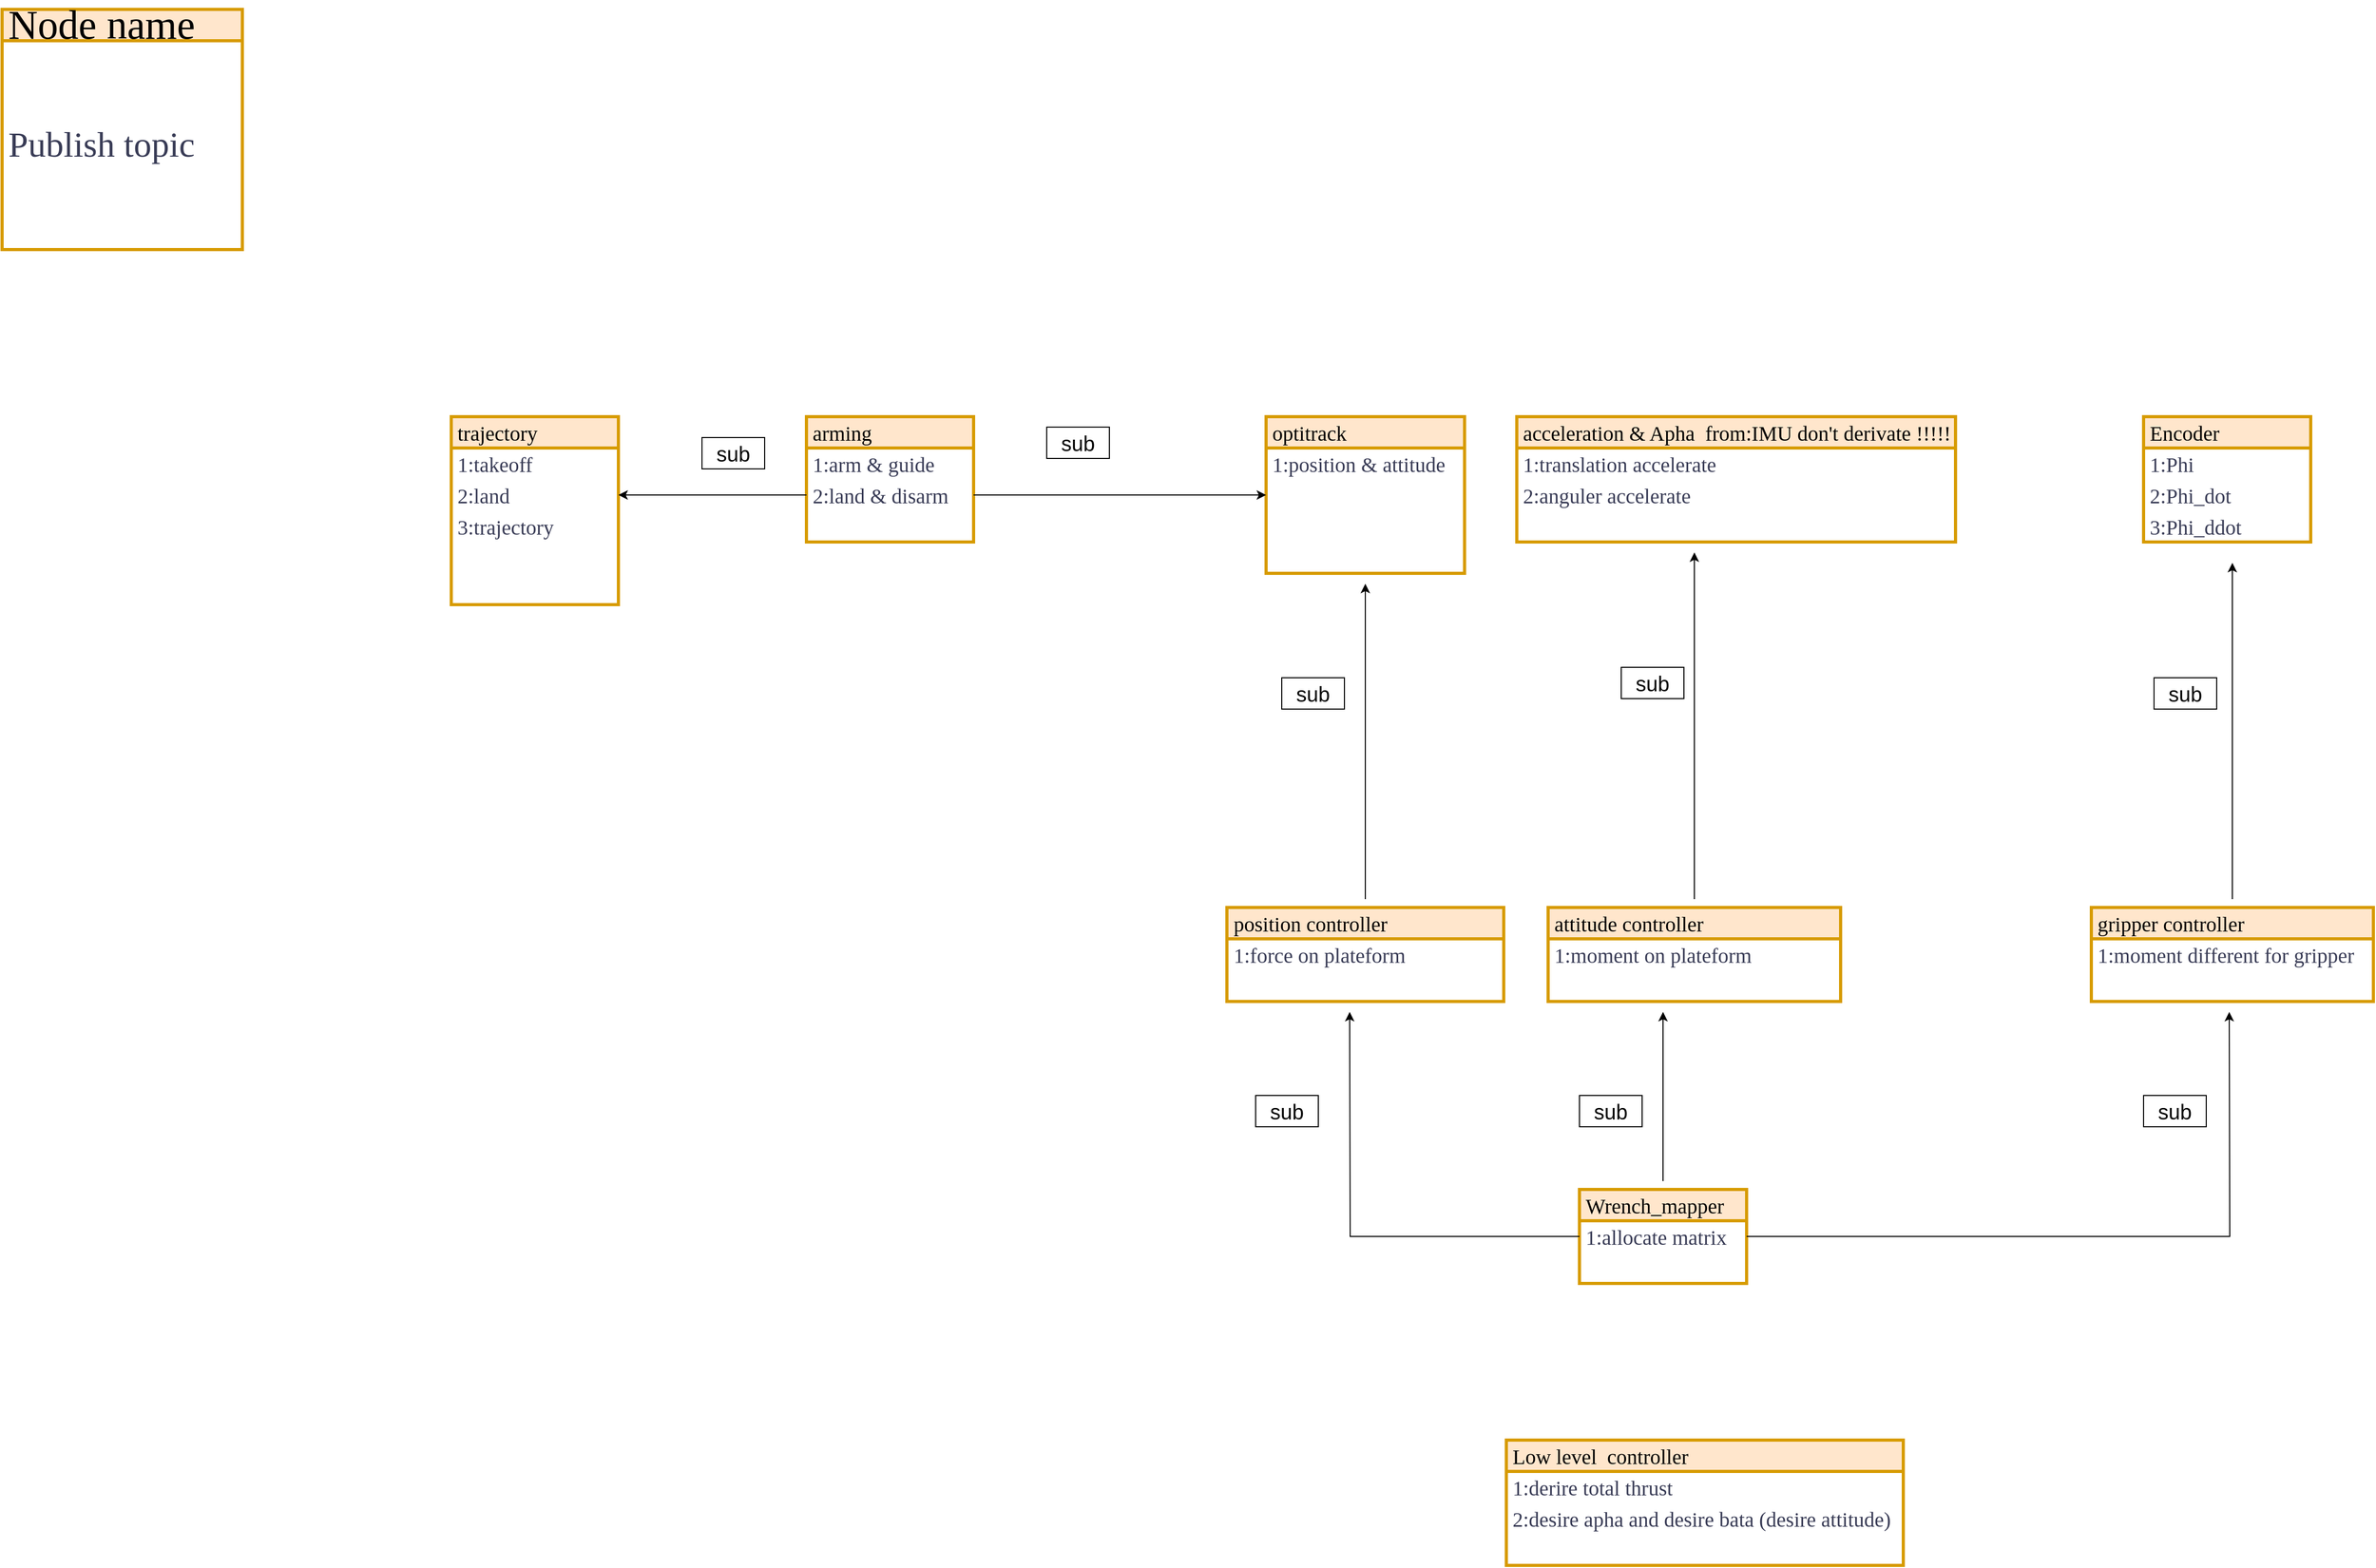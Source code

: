 <mxfile version="23.1.1" type="github">
  <diagram name="第 1 页" id="OqDtIJGSf-YPzuiZSjEt">
    <mxGraphModel dx="5834" dy="4049" grid="1" gridSize="10" guides="1" tooltips="1" connect="1" arrows="1" fold="1" page="1" pageScale="1" pageWidth="4681" pageHeight="3300" math="0" shadow="0">
      <root>
        <mxCell id="0" />
        <mxCell id="1" parent="0" />
        <mxCell id="TXCej7L_n-7z-eu7B_dZ-6" value="trajectory" style="swimlane;fontStyle=0;childLayout=stackLayout;horizontal=1;startSize=30;horizontalStack=0;resizeParent=1;resizeParentMax=0;resizeLast=0;collapsible=1;marginBottom=0;whiteSpace=wrap;html=1;labelBackgroundColor=none;strokeWidth=3;align=left;verticalAlign=middle;spacingLeft=4;spacingRight=4;fontFamily=Times New Roman;fontSize=20;fillColor=#ffe6cc;strokeColor=#d79b00;perimeterSpacing=8;swimlaneLine=1;rounded=0;glass=0;shadow=0;" parent="1" vertex="1">
          <mxGeometry x="430" y="220" width="160" height="180" as="geometry" />
        </mxCell>
        <mxCell id="TXCej7L_n-7z-eu7B_dZ-7" value="1:takeoff" style="text;strokeColor=none;fillColor=none;align=left;verticalAlign=middle;spacingLeft=4;spacingRight=4;overflow=hidden;points=[[0,0.5],[1,0.5]];portConstraint=eastwest;rotatable=0;whiteSpace=wrap;html=1;fontSize=20;fontFamily=Times New Roman;fontColor=#393C56;" parent="TXCej7L_n-7z-eu7B_dZ-6" vertex="1">
          <mxGeometry y="30" width="160" height="30" as="geometry" />
        </mxCell>
        <mxCell id="TXCej7L_n-7z-eu7B_dZ-8" value="2:land" style="text;strokeColor=none;fillColor=none;align=left;verticalAlign=middle;spacingLeft=4;spacingRight=4;overflow=hidden;points=[[0,0.5],[1,0.5]];portConstraint=eastwest;rotatable=0;whiteSpace=wrap;html=1;fontSize=20;fontFamily=Times New Roman;fontColor=#393C56;" parent="TXCej7L_n-7z-eu7B_dZ-6" vertex="1">
          <mxGeometry y="60" width="160" height="30" as="geometry" />
        </mxCell>
        <mxCell id="TXCej7L_n-7z-eu7B_dZ-9" value="3:trajectory" style="text;strokeColor=none;fillColor=none;align=left;verticalAlign=middle;spacingLeft=4;spacingRight=4;overflow=hidden;points=[[0,0.5],[1,0.5]];portConstraint=eastwest;rotatable=0;whiteSpace=wrap;html=1;fontSize=20;fontFamily=Times New Roman;fontColor=#393C56;" parent="TXCej7L_n-7z-eu7B_dZ-6" vertex="1">
          <mxGeometry y="90" width="160" height="30" as="geometry" />
        </mxCell>
        <mxCell id="TXCej7L_n-7z-eu7B_dZ-11" style="text;strokeColor=none;fillColor=none;align=left;verticalAlign=middle;spacingLeft=4;spacingRight=4;overflow=hidden;points=[[0,0.5],[1,0.5]];portConstraint=eastwest;rotatable=0;whiteSpace=wrap;html=1;fontSize=20;fontFamily=Times New Roman;fontColor=#393C56;" parent="TXCej7L_n-7z-eu7B_dZ-6" vertex="1">
          <mxGeometry y="120" width="160" height="30" as="geometry" />
        </mxCell>
        <mxCell id="TXCej7L_n-7z-eu7B_dZ-10" style="text;strokeColor=none;fillColor=none;align=left;verticalAlign=middle;spacingLeft=4;spacingRight=4;overflow=hidden;points=[[0,0.5],[1,0.5]];portConstraint=eastwest;rotatable=0;whiteSpace=wrap;html=1;fontSize=20;fontFamily=Times New Roman;fontColor=#393C56;" parent="TXCej7L_n-7z-eu7B_dZ-6" vertex="1">
          <mxGeometry y="150" width="160" height="30" as="geometry" />
        </mxCell>
        <mxCell id="TXCej7L_n-7z-eu7B_dZ-40" value="arming" style="swimlane;fontStyle=0;childLayout=stackLayout;horizontal=1;startSize=30;horizontalStack=0;resizeParent=1;resizeParentMax=0;resizeLast=0;collapsible=1;marginBottom=0;whiteSpace=wrap;html=1;labelBackgroundColor=none;strokeWidth=3;align=left;verticalAlign=middle;spacingLeft=4;spacingRight=4;fontFamily=Times New Roman;fontSize=20;fillColor=#ffe6cc;strokeColor=#d79b00;perimeterSpacing=8;swimlaneLine=1;rounded=0;glass=0;shadow=0;" parent="1" vertex="1">
          <mxGeometry x="770" y="220" width="160" height="120" as="geometry" />
        </mxCell>
        <mxCell id="TXCej7L_n-7z-eu7B_dZ-41" value="1:arm &amp;amp; guide" style="text;strokeColor=none;fillColor=none;align=left;verticalAlign=middle;spacingLeft=4;spacingRight=4;overflow=hidden;points=[[0,0.5],[1,0.5]];portConstraint=eastwest;rotatable=0;whiteSpace=wrap;html=1;fontSize=20;fontFamily=Times New Roman;fontColor=#393C56;" parent="TXCej7L_n-7z-eu7B_dZ-40" vertex="1">
          <mxGeometry y="30" width="160" height="30" as="geometry" />
        </mxCell>
        <mxCell id="TXCej7L_n-7z-eu7B_dZ-42" value="2:land &amp;amp; disarm" style="text;strokeColor=none;fillColor=none;align=left;verticalAlign=middle;spacingLeft=4;spacingRight=4;overflow=hidden;points=[[0,0.5],[1,0.5]];portConstraint=eastwest;rotatable=0;whiteSpace=wrap;html=1;fontSize=20;fontFamily=Times New Roman;fontColor=#393C56;" parent="TXCej7L_n-7z-eu7B_dZ-40" vertex="1">
          <mxGeometry y="60" width="160" height="30" as="geometry" />
        </mxCell>
        <mxCell id="TXCej7L_n-7z-eu7B_dZ-44" style="text;strokeColor=none;fillColor=none;align=left;verticalAlign=middle;spacingLeft=4;spacingRight=4;overflow=hidden;points=[[0,0.5],[1,0.5]];portConstraint=eastwest;rotatable=0;whiteSpace=wrap;html=1;fontSize=20;fontFamily=Times New Roman;fontColor=#393C56;" parent="TXCej7L_n-7z-eu7B_dZ-40" vertex="1">
          <mxGeometry y="90" width="160" height="30" as="geometry" />
        </mxCell>
        <mxCell id="moAXRxNZDRWnRZOmzwf8-1" value="optitrack&amp;nbsp;" style="swimlane;fontStyle=0;childLayout=stackLayout;horizontal=1;startSize=30;horizontalStack=0;resizeParent=1;resizeParentMax=0;resizeLast=0;collapsible=1;marginBottom=0;whiteSpace=wrap;html=1;labelBackgroundColor=none;strokeWidth=3;align=left;verticalAlign=middle;spacingLeft=4;spacingRight=4;fontFamily=Times New Roman;fontSize=20;fillColor=#ffe6cc;strokeColor=#d79b00;perimeterSpacing=8;swimlaneLine=1;rounded=0;glass=0;shadow=0;" parent="1" vertex="1">
          <mxGeometry x="1210" y="220" width="190" height="150" as="geometry" />
        </mxCell>
        <mxCell id="moAXRxNZDRWnRZOmzwf8-2" value="1:position &amp;amp; attitude" style="text;strokeColor=none;fillColor=none;align=left;verticalAlign=middle;spacingLeft=4;spacingRight=4;overflow=hidden;points=[[0,0.5],[1,0.5]];portConstraint=eastwest;rotatable=0;whiteSpace=wrap;html=1;fontSize=20;fontFamily=Times New Roman;fontColor=#393C56;" parent="moAXRxNZDRWnRZOmzwf8-1" vertex="1">
          <mxGeometry y="30" width="190" height="30" as="geometry" />
        </mxCell>
        <mxCell id="moAXRxNZDRWnRZOmzwf8-5" style="text;strokeColor=none;fillColor=none;align=left;verticalAlign=middle;spacingLeft=4;spacingRight=4;overflow=hidden;points=[[0,0.5],[1,0.5]];portConstraint=eastwest;rotatable=0;whiteSpace=wrap;html=1;fontSize=20;fontFamily=Times New Roman;fontColor=#393C56;" parent="moAXRxNZDRWnRZOmzwf8-1" vertex="1">
          <mxGeometry y="60" width="190" height="30" as="geometry" />
        </mxCell>
        <mxCell id="moAXRxNZDRWnRZOmzwf8-6" style="text;strokeColor=none;fillColor=none;align=left;verticalAlign=middle;spacingLeft=4;spacingRight=4;overflow=hidden;points=[[0,0.5],[1,0.5]];portConstraint=eastwest;rotatable=0;whiteSpace=wrap;html=1;fontSize=20;fontFamily=Times New Roman;fontColor=#393C56;" parent="moAXRxNZDRWnRZOmzwf8-1" vertex="1">
          <mxGeometry y="90" width="190" height="60" as="geometry" />
        </mxCell>
        <mxCell id="TXCej7L_n-7z-eu7B_dZ-45" style="text;strokeColor=none;fillColor=none;align=left;verticalAlign=middle;spacingLeft=4;spacingRight=4;overflow=hidden;points=[[0,0.5],[1,0.5]];portConstraint=eastwest;rotatable=0;whiteSpace=wrap;html=1;fontSize=20;fontFamily=Times New Roman;fontColor=#393C56;" parent="1" vertex="1">
          <mxGeometry x="780" y="340" width="160" height="30" as="geometry" />
        </mxCell>
        <mxCell id="moAXRxNZDRWnRZOmzwf8-22" value="&lt;font style=&quot;font-size: 20px;&quot;&gt;sub&lt;/font&gt;" style="text;html=1;strokeColor=default;fillColor=none;align=center;verticalAlign=middle;whiteSpace=wrap;rounded=0;strokeWidth=1;" parent="1" vertex="1">
          <mxGeometry x="1000" y="230" width="60" height="30" as="geometry" />
        </mxCell>
        <mxCell id="moAXRxNZDRWnRZOmzwf8-27" value="&lt;font style=&quot;font-size: 20px;&quot;&gt;sub&lt;/font&gt;" style="text;html=1;strokeColor=default;fillColor=none;align=center;verticalAlign=middle;whiteSpace=wrap;rounded=0;strokeWidth=1;" parent="1" vertex="1">
          <mxGeometry x="670" y="240" width="60" height="30" as="geometry" />
        </mxCell>
        <mxCell id="UxT026qq_gi9QrEti8YS-33" style="edgeStyle=orthogonalEdgeStyle;rounded=0;orthogonalLoop=1;jettySize=auto;html=1;" edge="1" parent="1" source="UxT026qq_gi9QrEti8YS-1">
          <mxGeometry relative="1" as="geometry">
            <mxPoint x="1305" y="380" as="targetPoint" />
          </mxGeometry>
        </mxCell>
        <mxCell id="UxT026qq_gi9QrEti8YS-1" value="position controller" style="swimlane;fontStyle=0;childLayout=stackLayout;horizontal=1;startSize=30;horizontalStack=0;resizeParent=1;resizeParentMax=0;resizeLast=0;collapsible=1;marginBottom=0;whiteSpace=wrap;html=1;labelBackgroundColor=none;strokeWidth=3;align=left;verticalAlign=middle;spacingLeft=4;spacingRight=4;fontFamily=Times New Roman;fontSize=20;fillColor=#ffe6cc;strokeColor=#d79b00;perimeterSpacing=8;swimlaneLine=1;rounded=0;glass=0;shadow=0;" vertex="1" parent="1">
          <mxGeometry x="1172.5" y="690" width="265" height="90" as="geometry" />
        </mxCell>
        <mxCell id="UxT026qq_gi9QrEti8YS-2" value="1:force on plateform" style="text;strokeColor=none;fillColor=none;align=left;verticalAlign=middle;spacingLeft=4;spacingRight=4;overflow=hidden;points=[[0,0.5],[1,0.5]];portConstraint=eastwest;rotatable=0;whiteSpace=wrap;html=1;fontSize=20;fontFamily=Times New Roman;fontColor=#393C56;" vertex="1" parent="UxT026qq_gi9QrEti8YS-1">
          <mxGeometry y="30" width="265" height="30" as="geometry" />
        </mxCell>
        <mxCell id="UxT026qq_gi9QrEti8YS-4" style="text;strokeColor=none;fillColor=none;align=left;verticalAlign=middle;spacingLeft=4;spacingRight=4;overflow=hidden;points=[[0,0.5],[1,0.5]];portConstraint=eastwest;rotatable=0;whiteSpace=wrap;html=1;fontSize=20;fontFamily=Times New Roman;fontColor=#393C56;" vertex="1" parent="UxT026qq_gi9QrEti8YS-1">
          <mxGeometry y="60" width="265" height="30" as="geometry" />
        </mxCell>
        <mxCell id="UxT026qq_gi9QrEti8YS-36" style="edgeStyle=orthogonalEdgeStyle;rounded=0;orthogonalLoop=1;jettySize=auto;html=1;" edge="1" parent="1" source="UxT026qq_gi9QrEti8YS-5">
          <mxGeometry relative="1" as="geometry">
            <mxPoint x="1620" y="350" as="targetPoint" />
          </mxGeometry>
        </mxCell>
        <mxCell id="UxT026qq_gi9QrEti8YS-5" value="attitude controller" style="swimlane;fontStyle=0;childLayout=stackLayout;horizontal=1;startSize=30;horizontalStack=0;resizeParent=1;resizeParentMax=0;resizeLast=0;collapsible=1;marginBottom=0;whiteSpace=wrap;html=1;labelBackgroundColor=none;strokeWidth=3;align=left;verticalAlign=middle;spacingLeft=4;spacingRight=4;fontFamily=Times New Roman;fontSize=20;fillColor=#ffe6cc;strokeColor=#d79b00;perimeterSpacing=8;swimlaneLine=1;rounded=0;glass=0;shadow=0;" vertex="1" parent="1">
          <mxGeometry x="1480" y="690" width="280" height="90" as="geometry" />
        </mxCell>
        <mxCell id="UxT026qq_gi9QrEti8YS-6" value="1:moment on plateform" style="text;strokeColor=none;fillColor=none;align=left;verticalAlign=middle;spacingLeft=4;spacingRight=4;overflow=hidden;points=[[0,0.5],[1,0.5]];portConstraint=eastwest;rotatable=0;whiteSpace=wrap;html=1;fontSize=20;fontFamily=Times New Roman;fontColor=#393C56;" vertex="1" parent="UxT026qq_gi9QrEti8YS-5">
          <mxGeometry y="30" width="280" height="30" as="geometry" />
        </mxCell>
        <mxCell id="UxT026qq_gi9QrEti8YS-8" style="text;strokeColor=none;fillColor=none;align=left;verticalAlign=middle;spacingLeft=4;spacingRight=4;overflow=hidden;points=[[0,0.5],[1,0.5]];portConstraint=eastwest;rotatable=0;whiteSpace=wrap;html=1;fontSize=20;fontFamily=Times New Roman;fontColor=#393C56;" vertex="1" parent="UxT026qq_gi9QrEti8YS-5">
          <mxGeometry y="60" width="280" height="30" as="geometry" />
        </mxCell>
        <mxCell id="UxT026qq_gi9QrEti8YS-41" style="edgeStyle=orthogonalEdgeStyle;rounded=0;orthogonalLoop=1;jettySize=auto;html=1;" edge="1" parent="1" source="UxT026qq_gi9QrEti8YS-9">
          <mxGeometry relative="1" as="geometry">
            <mxPoint x="2135" y="360" as="targetPoint" />
          </mxGeometry>
        </mxCell>
        <mxCell id="UxT026qq_gi9QrEti8YS-9" value="gripper controller" style="swimlane;fontStyle=0;childLayout=stackLayout;horizontal=1;startSize=30;horizontalStack=0;resizeParent=1;resizeParentMax=0;resizeLast=0;collapsible=1;marginBottom=0;whiteSpace=wrap;html=1;labelBackgroundColor=none;strokeWidth=3;align=left;verticalAlign=middle;spacingLeft=4;spacingRight=4;fontFamily=Times New Roman;fontSize=20;fillColor=#ffe6cc;strokeColor=#d79b00;perimeterSpacing=8;swimlaneLine=1;rounded=0;glass=0;shadow=0;" vertex="1" parent="1">
          <mxGeometry x="2000" y="690" width="270" height="90" as="geometry" />
        </mxCell>
        <mxCell id="UxT026qq_gi9QrEti8YS-10" value="1:moment different for gripper" style="text;strokeColor=none;fillColor=none;align=left;verticalAlign=middle;spacingLeft=4;spacingRight=4;overflow=hidden;points=[[0,0.5],[1,0.5]];portConstraint=eastwest;rotatable=0;whiteSpace=wrap;html=1;fontSize=20;fontFamily=Times New Roman;fontColor=#393C56;" vertex="1" parent="UxT026qq_gi9QrEti8YS-9">
          <mxGeometry y="30" width="270" height="30" as="geometry" />
        </mxCell>
        <mxCell id="UxT026qq_gi9QrEti8YS-12" style="text;strokeColor=none;fillColor=none;align=left;verticalAlign=middle;spacingLeft=4;spacingRight=4;overflow=hidden;points=[[0,0.5],[1,0.5]];portConstraint=eastwest;rotatable=0;whiteSpace=wrap;html=1;fontSize=20;fontFamily=Times New Roman;fontColor=#393C56;" vertex="1" parent="UxT026qq_gi9QrEti8YS-9">
          <mxGeometry y="60" width="270" height="30" as="geometry" />
        </mxCell>
        <mxCell id="UxT026qq_gi9QrEti8YS-13" value="Encoder" style="swimlane;fontStyle=0;childLayout=stackLayout;horizontal=1;startSize=30;horizontalStack=0;resizeParent=1;resizeParentMax=0;resizeLast=0;collapsible=1;marginBottom=0;whiteSpace=wrap;html=1;labelBackgroundColor=none;strokeWidth=3;align=left;verticalAlign=middle;spacingLeft=4;spacingRight=4;fontFamily=Times New Roman;fontSize=20;fillColor=#ffe6cc;strokeColor=#d79b00;perimeterSpacing=8;swimlaneLine=1;rounded=0;glass=0;shadow=0;" vertex="1" parent="1">
          <mxGeometry x="2050" y="220" width="160" height="120" as="geometry" />
        </mxCell>
        <mxCell id="UxT026qq_gi9QrEti8YS-14" value="1:Phi" style="text;strokeColor=none;fillColor=none;align=left;verticalAlign=middle;spacingLeft=4;spacingRight=4;overflow=hidden;points=[[0,0.5],[1,0.5]];portConstraint=eastwest;rotatable=0;whiteSpace=wrap;html=1;fontSize=20;fontFamily=Times New Roman;fontColor=#393C56;" vertex="1" parent="UxT026qq_gi9QrEti8YS-13">
          <mxGeometry y="30" width="160" height="30" as="geometry" />
        </mxCell>
        <mxCell id="UxT026qq_gi9QrEti8YS-15" value="2:Phi_dot" style="text;strokeColor=none;fillColor=none;align=left;verticalAlign=middle;spacingLeft=4;spacingRight=4;overflow=hidden;points=[[0,0.5],[1,0.5]];portConstraint=eastwest;rotatable=0;whiteSpace=wrap;html=1;fontSize=20;fontFamily=Times New Roman;fontColor=#393C56;" vertex="1" parent="UxT026qq_gi9QrEti8YS-13">
          <mxGeometry y="60" width="160" height="30" as="geometry" />
        </mxCell>
        <mxCell id="UxT026qq_gi9QrEti8YS-16" value="3:Phi_ddot" style="text;strokeColor=none;fillColor=none;align=left;verticalAlign=middle;spacingLeft=4;spacingRight=4;overflow=hidden;points=[[0,0.5],[1,0.5]];portConstraint=eastwest;rotatable=0;whiteSpace=wrap;html=1;fontSize=20;fontFamily=Times New Roman;fontColor=#393C56;" vertex="1" parent="UxT026qq_gi9QrEti8YS-13">
          <mxGeometry y="90" width="160" height="30" as="geometry" />
        </mxCell>
        <mxCell id="UxT026qq_gi9QrEti8YS-17" value="acceleration &amp;amp; Apha&amp;nbsp; from:IMU don&#39;t derivate !!!!!" style="swimlane;fontStyle=0;childLayout=stackLayout;horizontal=1;startSize=30;horizontalStack=0;resizeParent=1;resizeParentMax=0;resizeLast=0;collapsible=1;marginBottom=0;whiteSpace=wrap;html=1;labelBackgroundColor=none;strokeWidth=3;align=left;verticalAlign=middle;spacingLeft=4;spacingRight=4;fontFamily=Times New Roman;fontSize=20;fillColor=#ffe6cc;strokeColor=#d79b00;perimeterSpacing=8;swimlaneLine=1;rounded=0;glass=0;shadow=0;" vertex="1" parent="1">
          <mxGeometry x="1450" y="220" width="420" height="120" as="geometry" />
        </mxCell>
        <mxCell id="UxT026qq_gi9QrEti8YS-18" value="1:translation accelerate" style="text;strokeColor=none;fillColor=none;align=left;verticalAlign=middle;spacingLeft=4;spacingRight=4;overflow=hidden;points=[[0,0.5],[1,0.5]];portConstraint=eastwest;rotatable=0;whiteSpace=wrap;html=1;fontSize=20;fontFamily=Times New Roman;fontColor=#393C56;" vertex="1" parent="UxT026qq_gi9QrEti8YS-17">
          <mxGeometry y="30" width="420" height="30" as="geometry" />
        </mxCell>
        <mxCell id="UxT026qq_gi9QrEti8YS-19" value="2:anguler accelerate" style="text;strokeColor=none;fillColor=none;align=left;verticalAlign=middle;spacingLeft=4;spacingRight=4;overflow=hidden;points=[[0,0.5],[1,0.5]];portConstraint=eastwest;rotatable=0;whiteSpace=wrap;html=1;fontSize=20;fontFamily=Times New Roman;fontColor=#393C56;" vertex="1" parent="UxT026qq_gi9QrEti8YS-17">
          <mxGeometry y="60" width="420" height="30" as="geometry" />
        </mxCell>
        <mxCell id="UxT026qq_gi9QrEti8YS-20" style="text;strokeColor=none;fillColor=none;align=left;verticalAlign=middle;spacingLeft=4;spacingRight=4;overflow=hidden;points=[[0,0.5],[1,0.5]];portConstraint=eastwest;rotatable=0;whiteSpace=wrap;html=1;fontSize=20;fontFamily=Times New Roman;fontColor=#393C56;" vertex="1" parent="UxT026qq_gi9QrEti8YS-17">
          <mxGeometry y="90" width="420" height="30" as="geometry" />
        </mxCell>
        <mxCell id="UxT026qq_gi9QrEti8YS-43" style="edgeStyle=orthogonalEdgeStyle;rounded=0;orthogonalLoop=1;jettySize=auto;html=1;" edge="1" parent="1" source="UxT026qq_gi9QrEti8YS-21">
          <mxGeometry relative="1" as="geometry">
            <mxPoint x="1590" y="790" as="targetPoint" />
          </mxGeometry>
        </mxCell>
        <mxCell id="UxT026qq_gi9QrEti8YS-21" value="Wrench_mapper" style="swimlane;fontStyle=0;childLayout=stackLayout;horizontal=1;startSize=30;horizontalStack=0;resizeParent=1;resizeParentMax=0;resizeLast=0;collapsible=1;marginBottom=0;whiteSpace=wrap;html=1;labelBackgroundColor=none;strokeWidth=3;align=left;verticalAlign=middle;spacingLeft=4;spacingRight=4;fontFamily=Times New Roman;fontSize=20;fillColor=#ffe6cc;strokeColor=#d79b00;perimeterSpacing=8;swimlaneLine=1;rounded=0;glass=0;shadow=0;" vertex="1" parent="1">
          <mxGeometry x="1510" y="960" width="160" height="90" as="geometry" />
        </mxCell>
        <mxCell id="UxT026qq_gi9QrEti8YS-42" style="edgeStyle=orthogonalEdgeStyle;rounded=0;orthogonalLoop=1;jettySize=auto;html=1;" edge="1" parent="UxT026qq_gi9QrEti8YS-21" source="UxT026qq_gi9QrEti8YS-22">
          <mxGeometry relative="1" as="geometry">
            <mxPoint x="-220" y="-170" as="targetPoint" />
          </mxGeometry>
        </mxCell>
        <mxCell id="UxT026qq_gi9QrEti8YS-44" style="edgeStyle=orthogonalEdgeStyle;rounded=0;orthogonalLoop=1;jettySize=auto;html=1;" edge="1" parent="UxT026qq_gi9QrEti8YS-21" source="UxT026qq_gi9QrEti8YS-22">
          <mxGeometry relative="1" as="geometry">
            <mxPoint x="622.0" y="-170" as="targetPoint" />
          </mxGeometry>
        </mxCell>
        <mxCell id="UxT026qq_gi9QrEti8YS-22" value="1:allocate matrix" style="text;strokeColor=none;fillColor=none;align=left;verticalAlign=middle;spacingLeft=4;spacingRight=4;overflow=hidden;points=[[0,0.5],[1,0.5]];portConstraint=eastwest;rotatable=0;whiteSpace=wrap;html=1;fontSize=20;fontFamily=Times New Roman;fontColor=#393C56;" vertex="1" parent="UxT026qq_gi9QrEti8YS-21">
          <mxGeometry y="30" width="160" height="30" as="geometry" />
        </mxCell>
        <mxCell id="UxT026qq_gi9QrEti8YS-24" style="text;strokeColor=none;fillColor=none;align=left;verticalAlign=middle;spacingLeft=4;spacingRight=4;overflow=hidden;points=[[0,0.5],[1,0.5]];portConstraint=eastwest;rotatable=0;whiteSpace=wrap;html=1;fontSize=20;fontFamily=Times New Roman;fontColor=#393C56;" vertex="1" parent="UxT026qq_gi9QrEti8YS-21">
          <mxGeometry y="60" width="160" height="30" as="geometry" />
        </mxCell>
        <mxCell id="UxT026qq_gi9QrEti8YS-25" value="&lt;font style=&quot;font-size: 39px;&quot;&gt;Node name&lt;/font&gt;" style="swimlane;fontStyle=0;childLayout=stackLayout;horizontal=1;startSize=30;horizontalStack=0;resizeParent=1;resizeParentMax=0;resizeLast=0;collapsible=1;marginBottom=0;whiteSpace=wrap;html=1;labelBackgroundColor=none;strokeWidth=3;align=left;verticalAlign=middle;spacingLeft=4;spacingRight=4;fontFamily=Times New Roman;fontSize=20;fillColor=#ffe6cc;strokeColor=#d79b00;perimeterSpacing=8;swimlaneLine=1;rounded=0;glass=0;shadow=0;" vertex="1" parent="1">
          <mxGeometry y="-170" width="230" height="230" as="geometry" />
        </mxCell>
        <mxCell id="UxT026qq_gi9QrEti8YS-26" value="&lt;font style=&quot;font-size: 34px;&quot;&gt;Publish topic&lt;/font&gt;" style="text;strokeColor=none;fillColor=none;align=left;verticalAlign=middle;spacingLeft=4;spacingRight=4;overflow=hidden;points=[[0,0.5],[1,0.5]];portConstraint=eastwest;rotatable=0;whiteSpace=wrap;html=1;fontSize=20;fontFamily=Times New Roman;fontColor=#393C56;" vertex="1" parent="UxT026qq_gi9QrEti8YS-25">
          <mxGeometry y="30" width="230" height="200" as="geometry" />
        </mxCell>
        <mxCell id="UxT026qq_gi9QrEti8YS-29" value="Low level&amp;nbsp; controller" style="swimlane;fontStyle=0;childLayout=stackLayout;horizontal=1;startSize=30;horizontalStack=0;resizeParent=1;resizeParentMax=0;resizeLast=0;collapsible=1;marginBottom=0;whiteSpace=wrap;html=1;labelBackgroundColor=none;strokeWidth=3;align=left;verticalAlign=middle;spacingLeft=4;spacingRight=4;fontFamily=Times New Roman;fontSize=20;fillColor=#ffe6cc;strokeColor=#d79b00;perimeterSpacing=8;swimlaneLine=1;rounded=0;glass=0;shadow=0;" vertex="1" parent="1">
          <mxGeometry x="1440" y="1200" width="380" height="120" as="geometry" />
        </mxCell>
        <mxCell id="UxT026qq_gi9QrEti8YS-30" value="1:derire total thrust" style="text;strokeColor=none;fillColor=none;align=left;verticalAlign=middle;spacingLeft=4;spacingRight=4;overflow=hidden;points=[[0,0.5],[1,0.5]];portConstraint=eastwest;rotatable=0;whiteSpace=wrap;html=1;fontSize=20;fontFamily=Times New Roman;fontColor=#393C56;" vertex="1" parent="UxT026qq_gi9QrEti8YS-29">
          <mxGeometry y="30" width="380" height="30" as="geometry" />
        </mxCell>
        <mxCell id="UxT026qq_gi9QrEti8YS-32" value="2:desire apha and desire bata (desire attitude)" style="text;strokeColor=none;fillColor=none;align=left;verticalAlign=middle;spacingLeft=4;spacingRight=4;overflow=hidden;points=[[0,0.5],[1,0.5]];portConstraint=eastwest;rotatable=0;whiteSpace=wrap;html=1;fontSize=20;fontFamily=Times New Roman;fontColor=#393C56;" vertex="1" parent="UxT026qq_gi9QrEti8YS-29">
          <mxGeometry y="60" width="380" height="30" as="geometry" />
        </mxCell>
        <mxCell id="UxT026qq_gi9QrEti8YS-31" style="text;strokeColor=none;fillColor=none;align=left;verticalAlign=middle;spacingLeft=4;spacingRight=4;overflow=hidden;points=[[0,0.5],[1,0.5]];portConstraint=eastwest;rotatable=0;whiteSpace=wrap;html=1;fontSize=20;fontFamily=Times New Roman;fontColor=#393C56;" vertex="1" parent="UxT026qq_gi9QrEti8YS-29">
          <mxGeometry y="90" width="380" height="30" as="geometry" />
        </mxCell>
        <mxCell id="UxT026qq_gi9QrEti8YS-34" style="edgeStyle=orthogonalEdgeStyle;rounded=0;orthogonalLoop=1;jettySize=auto;html=1;entryX=0;entryY=0.5;entryDx=0;entryDy=0;" edge="1" parent="1" source="TXCej7L_n-7z-eu7B_dZ-42" target="moAXRxNZDRWnRZOmzwf8-5">
          <mxGeometry relative="1" as="geometry" />
        </mxCell>
        <mxCell id="UxT026qq_gi9QrEti8YS-35" style="edgeStyle=orthogonalEdgeStyle;rounded=0;orthogonalLoop=1;jettySize=auto;html=1;entryX=1;entryY=0.5;entryDx=0;entryDy=0;" edge="1" parent="1" source="TXCej7L_n-7z-eu7B_dZ-42" target="TXCej7L_n-7z-eu7B_dZ-8">
          <mxGeometry relative="1" as="geometry" />
        </mxCell>
        <mxCell id="UxT026qq_gi9QrEti8YS-38" value="&lt;font style=&quot;font-size: 20px;&quot;&gt;sub&lt;/font&gt;" style="text;html=1;strokeColor=default;fillColor=none;align=center;verticalAlign=middle;whiteSpace=wrap;rounded=0;strokeWidth=1;" vertex="1" parent="1">
          <mxGeometry x="1225" y="470" width="60" height="30" as="geometry" />
        </mxCell>
        <mxCell id="UxT026qq_gi9QrEti8YS-39" value="&lt;font style=&quot;font-size: 20px;&quot;&gt;sub&lt;/font&gt;" style="text;html=1;strokeColor=default;fillColor=none;align=center;verticalAlign=middle;whiteSpace=wrap;rounded=0;strokeWidth=1;" vertex="1" parent="1">
          <mxGeometry x="1550" y="460" width="60" height="30" as="geometry" />
        </mxCell>
        <mxCell id="UxT026qq_gi9QrEti8YS-40" value="&lt;font style=&quot;font-size: 20px;&quot;&gt;sub&lt;/font&gt;" style="text;html=1;strokeColor=default;fillColor=none;align=center;verticalAlign=middle;whiteSpace=wrap;rounded=0;strokeWidth=1;" vertex="1" parent="1">
          <mxGeometry x="2060" y="470" width="60" height="30" as="geometry" />
        </mxCell>
        <mxCell id="UxT026qq_gi9QrEti8YS-45" value="&lt;font style=&quot;font-size: 20px;&quot;&gt;sub&lt;/font&gt;" style="text;html=1;strokeColor=default;fillColor=none;align=center;verticalAlign=middle;whiteSpace=wrap;rounded=0;strokeWidth=1;" vertex="1" parent="1">
          <mxGeometry x="1200" y="870" width="60" height="30" as="geometry" />
        </mxCell>
        <mxCell id="UxT026qq_gi9QrEti8YS-46" value="&lt;font style=&quot;font-size: 20px;&quot;&gt;sub&lt;/font&gt;" style="text;html=1;strokeColor=default;fillColor=none;align=center;verticalAlign=middle;whiteSpace=wrap;rounded=0;strokeWidth=1;" vertex="1" parent="1">
          <mxGeometry x="1510" y="870" width="60" height="30" as="geometry" />
        </mxCell>
        <mxCell id="UxT026qq_gi9QrEti8YS-47" value="&lt;font style=&quot;font-size: 20px;&quot;&gt;sub&lt;/font&gt;" style="text;html=1;strokeColor=default;fillColor=none;align=center;verticalAlign=middle;whiteSpace=wrap;rounded=0;strokeWidth=1;" vertex="1" parent="1">
          <mxGeometry x="2050" y="870" width="60" height="30" as="geometry" />
        </mxCell>
      </root>
    </mxGraphModel>
  </diagram>
</mxfile>
